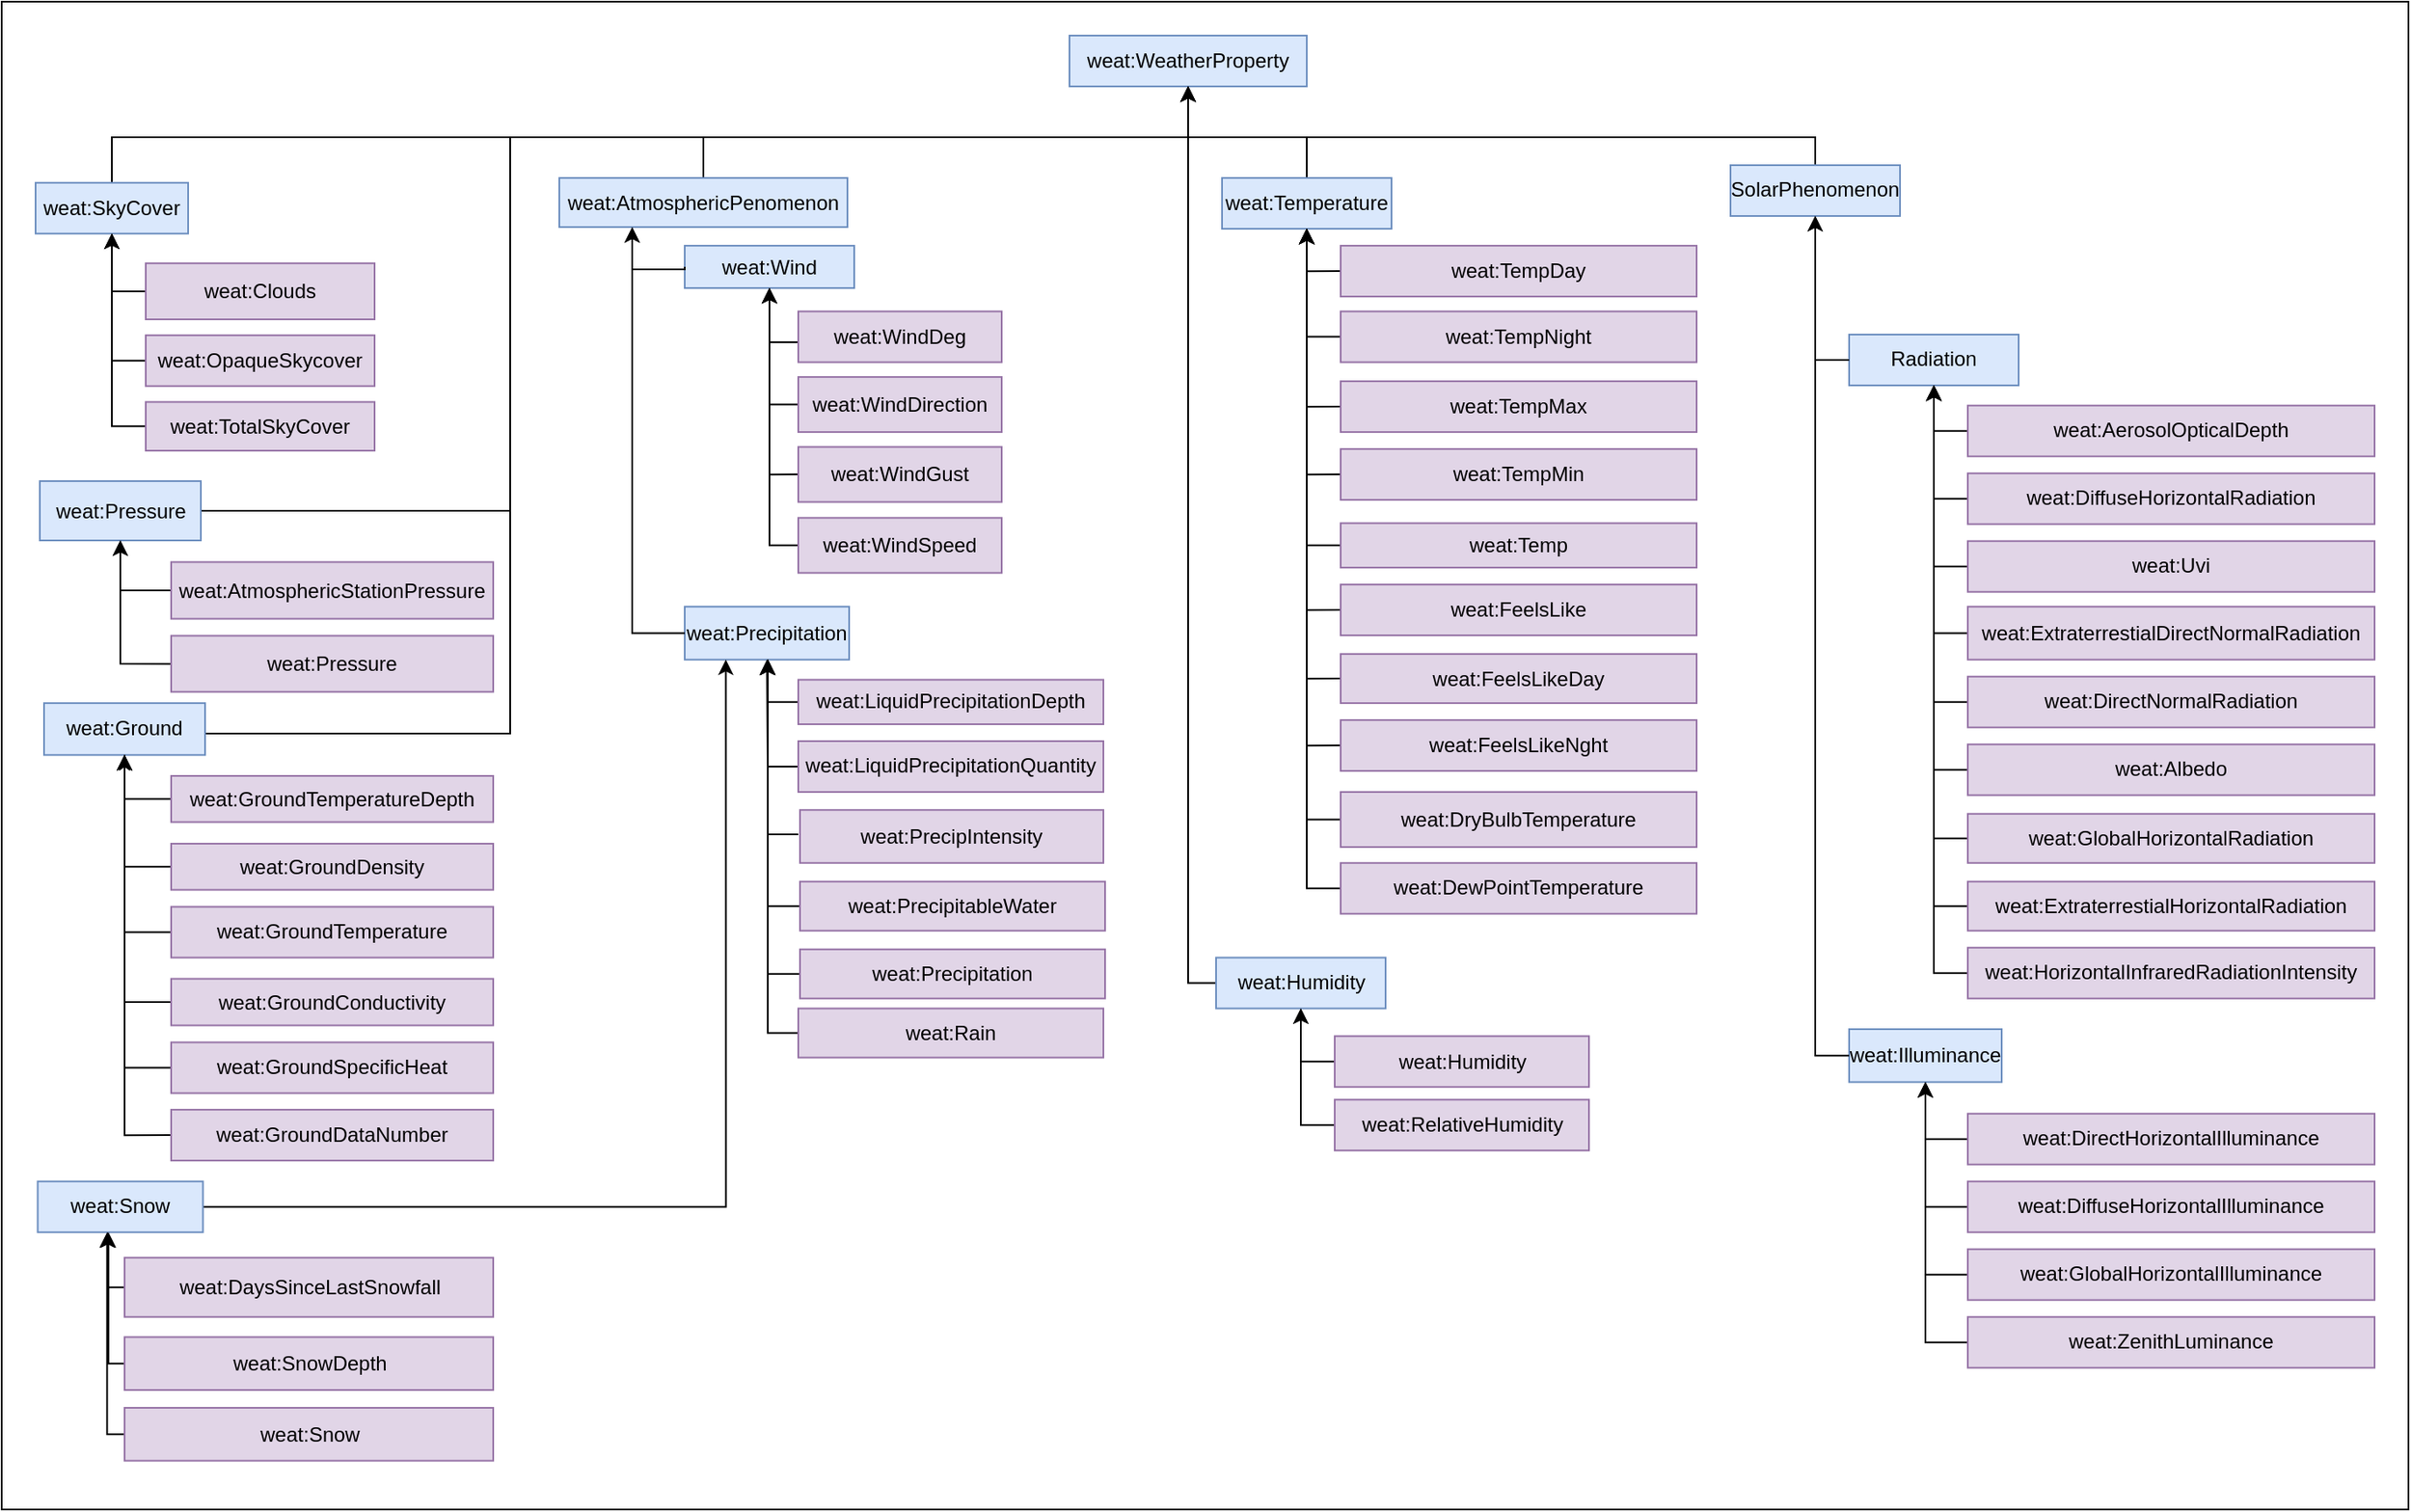 <mxfile version="14.4.4" type="google"><diagram id="iumK6sg6E9EfH_HKlLp2" name="Page-1"><mxGraphModel dx="3784" dy="2584" grid="1" gridSize="10" guides="1" tooltips="1" connect="1" arrows="1" fold="1" page="1" pageScale="1" pageWidth="827" pageHeight="1169" math="0" shadow="0"><root><mxCell id="0"/><mxCell id="1" parent="0"/><mxCell id="VmcAuCve3prw-68WZ_N8-1" value="" style="group" vertex="1" connectable="0" parent="1"><mxGeometry x="120" y="80" width="1420" height="890" as="geometry"/></mxCell><mxCell id="VmcAuCve3prw-68WZ_N8-2" value="" style="rounded=0;whiteSpace=wrap;html=1;" vertex="1" parent="VmcAuCve3prw-68WZ_N8-1"><mxGeometry width="1420" height="890" as="geometry"/></mxCell><mxCell id="VmcAuCve3prw-68WZ_N8-3" value="weat:WeatherProperty" style="rounded=0;whiteSpace=wrap;html=1;fillColor=#dae8fc;strokeColor=#6c8ebf;" vertex="1" parent="VmcAuCve3prw-68WZ_N8-1"><mxGeometry x="630" y="20" width="140" height="30" as="geometry"/></mxCell><mxCell id="VmcAuCve3prw-68WZ_N8-4" style="edgeStyle=orthogonalEdgeStyle;rounded=0;orthogonalLoop=1;jettySize=auto;html=1;exitX=0.5;exitY=0;exitDx=0;exitDy=0;" edge="1" parent="VmcAuCve3prw-68WZ_N8-1" source="VmcAuCve3prw-68WZ_N8-5" target="VmcAuCve3prw-68WZ_N8-3"><mxGeometry relative="1" as="geometry"><Array as="points"><mxPoint x="65" y="80"/><mxPoint x="700" y="80"/></Array></mxGeometry></mxCell><mxCell id="VmcAuCve3prw-68WZ_N8-5" value="weat:SkyCover" style="rounded=0;whiteSpace=wrap;html=1;fillColor=#dae8fc;strokeColor=#6c8ebf;" vertex="1" parent="VmcAuCve3prw-68WZ_N8-1"><mxGeometry x="20" y="106.88" width="90" height="30" as="geometry"/></mxCell><mxCell id="VmcAuCve3prw-68WZ_N8-6" style="edgeStyle=orthogonalEdgeStyle;rounded=0;orthogonalLoop=1;jettySize=auto;html=1;exitX=0;exitY=0.5;exitDx=0;exitDy=0;entryX=0.5;entryY=1;entryDx=0;entryDy=0;" edge="1" parent="VmcAuCve3prw-68WZ_N8-1" source="VmcAuCve3prw-68WZ_N8-7" target="VmcAuCve3prw-68WZ_N8-5"><mxGeometry relative="1" as="geometry"/></mxCell><mxCell id="VmcAuCve3prw-68WZ_N8-7" value="weat:Clouds" style="rounded=0;whiteSpace=wrap;html=1;fillColor=#e1d5e7;strokeColor=#9673a6;" vertex="1" parent="VmcAuCve3prw-68WZ_N8-1"><mxGeometry x="85" y="154.39" width="135" height="33.12" as="geometry"/></mxCell><mxCell id="VmcAuCve3prw-68WZ_N8-8" style="edgeStyle=orthogonalEdgeStyle;rounded=0;orthogonalLoop=1;jettySize=auto;html=1;exitX=0;exitY=0.5;exitDx=0;exitDy=0;" edge="1" parent="VmcAuCve3prw-68WZ_N8-1" source="VmcAuCve3prw-68WZ_N8-9" target="VmcAuCve3prw-68WZ_N8-5"><mxGeometry relative="1" as="geometry"><mxPoint x="65" y="216.88" as="targetPoint"/></mxGeometry></mxCell><mxCell id="VmcAuCve3prw-68WZ_N8-9" value="weat:OpaqueSkycover" style="rounded=0;whiteSpace=wrap;html=1;fillColor=#e1d5e7;strokeColor=#9673a6;" vertex="1" parent="VmcAuCve3prw-68WZ_N8-1"><mxGeometry x="85" y="196.89" width="135" height="30" as="geometry"/></mxCell><mxCell id="VmcAuCve3prw-68WZ_N8-10" style="edgeStyle=orthogonalEdgeStyle;rounded=0;orthogonalLoop=1;jettySize=auto;html=1;exitX=0;exitY=0.5;exitDx=0;exitDy=0;" edge="1" parent="VmcAuCve3prw-68WZ_N8-1" source="VmcAuCve3prw-68WZ_N8-11" target="VmcAuCve3prw-68WZ_N8-5"><mxGeometry relative="1" as="geometry"><mxPoint x="65" y="216.88" as="targetPoint"/></mxGeometry></mxCell><mxCell id="VmcAuCve3prw-68WZ_N8-11" value="weat:TotalSkyCover" style="rounded=0;whiteSpace=wrap;html=1;fillColor=#e1d5e7;strokeColor=#9673a6;" vertex="1" parent="VmcAuCve3prw-68WZ_N8-1"><mxGeometry x="85" y="236.26" width="135" height="28.75" as="geometry"/></mxCell><mxCell id="VmcAuCve3prw-68WZ_N8-12" value="weat:Precipitation" style="rounded=0;whiteSpace=wrap;html=1;fillColor=#dae8fc;strokeColor=#6c8ebf;" vertex="1" parent="VmcAuCve3prw-68WZ_N8-1"><mxGeometry x="403" y="357.12" width="97" height="31.25" as="geometry"/></mxCell><mxCell id="VmcAuCve3prw-68WZ_N8-13" style="edgeStyle=orthogonalEdgeStyle;rounded=0;orthogonalLoop=1;jettySize=auto;html=1;exitX=0;exitY=0.5;exitDx=0;exitDy=0;startArrow=none;startFill=0;endArrow=classic;endFill=1;" edge="1" parent="VmcAuCve3prw-68WZ_N8-1" source="VmcAuCve3prw-68WZ_N8-14"><mxGeometry relative="1" as="geometry"><mxPoint x="452" y="388" as="targetPoint"/></mxGeometry></mxCell><mxCell id="VmcAuCve3prw-68WZ_N8-14" value="weat:LiquidPrecipitationDepth" style="rounded=0;whiteSpace=wrap;html=1;fillColor=#e1d5e7;strokeColor=#9673a6;" vertex="1" parent="VmcAuCve3prw-68WZ_N8-1"><mxGeometry x="470" y="400.24" width="180" height="26.25" as="geometry"/></mxCell><mxCell id="VmcAuCve3prw-68WZ_N8-15" style="edgeStyle=orthogonalEdgeStyle;rounded=0;orthogonalLoop=1;jettySize=auto;html=1;exitX=0;exitY=0.5;exitDx=0;exitDy=0;" edge="1" parent="VmcAuCve3prw-68WZ_N8-1" source="VmcAuCve3prw-68WZ_N8-16" target="VmcAuCve3prw-68WZ_N8-12"><mxGeometry relative="1" as="geometry"><Array as="points"><mxPoint x="452" y="452"/></Array></mxGeometry></mxCell><mxCell id="VmcAuCve3prw-68WZ_N8-16" value="weat:LiquidPrecipitationQuantity" style="rounded=0;whiteSpace=wrap;html=1;fillColor=#e1d5e7;strokeColor=#9673a6;" vertex="1" parent="VmcAuCve3prw-68WZ_N8-1"><mxGeometry x="470" y="436.49" width="180" height="30" as="geometry"/></mxCell><mxCell id="VmcAuCve3prw-68WZ_N8-17" style="edgeStyle=orthogonalEdgeStyle;rounded=0;orthogonalLoop=1;jettySize=auto;html=1;exitX=0;exitY=0.5;exitDx=0;exitDy=0;" edge="1" parent="VmcAuCve3prw-68WZ_N8-1" target="VmcAuCve3prw-68WZ_N8-12"><mxGeometry relative="1" as="geometry"><Array as="points"><mxPoint x="452" y="492"/></Array><mxPoint x="470" y="491.49" as="sourcePoint"/></mxGeometry></mxCell><mxCell id="VmcAuCve3prw-68WZ_N8-18" value="weat:PrecipIntensity" style="rounded=0;whiteSpace=wrap;html=1;fillColor=#e1d5e7;strokeColor=#9673a6;" vertex="1" parent="VmcAuCve3prw-68WZ_N8-1"><mxGeometry x="471" y="477.12" width="179" height="31.25" as="geometry"/></mxCell><mxCell id="VmcAuCve3prw-68WZ_N8-19" style="edgeStyle=orthogonalEdgeStyle;rounded=0;orthogonalLoop=1;jettySize=auto;html=1;exitX=0;exitY=0.5;exitDx=0;exitDy=0;entryX=0.5;entryY=1;entryDx=0;entryDy=0;" edge="1" parent="VmcAuCve3prw-68WZ_N8-1" source="VmcAuCve3prw-68WZ_N8-20" target="VmcAuCve3prw-68WZ_N8-12"><mxGeometry relative="1" as="geometry"><Array as="points"><mxPoint x="452" y="534"/><mxPoint x="452" y="454"/></Array></mxGeometry></mxCell><mxCell id="VmcAuCve3prw-68WZ_N8-20" value="weat:PrecipitableWater" style="rounded=0;whiteSpace=wrap;html=1;fillColor=#e1d5e7;strokeColor=#9673a6;" vertex="1" parent="VmcAuCve3prw-68WZ_N8-1"><mxGeometry x="471" y="519.37" width="180" height="29" as="geometry"/></mxCell><mxCell id="VmcAuCve3prw-68WZ_N8-21" style="edgeStyle=orthogonalEdgeStyle;rounded=0;orthogonalLoop=1;jettySize=auto;html=1;exitX=1;exitY=0.5;exitDx=0;exitDy=0;entryX=0.25;entryY=1;entryDx=0;entryDy=0;startArrow=none;startFill=0;endArrow=classic;endFill=1;" edge="1" parent="VmcAuCve3prw-68WZ_N8-1" source="VmcAuCve3prw-68WZ_N8-22" target="VmcAuCve3prw-68WZ_N8-12"><mxGeometry relative="1" as="geometry"/></mxCell><mxCell id="VmcAuCve3prw-68WZ_N8-22" value="weat:Snow" style="rounded=0;whiteSpace=wrap;html=1;fillColor=#dae8fc;strokeColor=#6c8ebf;" vertex="1" parent="VmcAuCve3prw-68WZ_N8-1"><mxGeometry x="21.25" y="696.36" width="97.5" height="30" as="geometry"/></mxCell><mxCell id="VmcAuCve3prw-68WZ_N8-23" style="edgeStyle=orthogonalEdgeStyle;rounded=0;orthogonalLoop=1;jettySize=auto;html=1;exitX=0;exitY=0.5;exitDx=0;exitDy=0;" edge="1" parent="VmcAuCve3prw-68WZ_N8-1" source="VmcAuCve3prw-68WZ_N8-24" target="VmcAuCve3prw-68WZ_N8-22"><mxGeometry relative="1" as="geometry"><Array as="points"><mxPoint x="62.5" y="759.36"/></Array></mxGeometry></mxCell><mxCell id="VmcAuCve3prw-68WZ_N8-24" value="weat:DaysSinceLastSnowfall" style="rounded=0;whiteSpace=wrap;html=1;fillColor=#e1d5e7;strokeColor=#9673a6;" vertex="1" parent="VmcAuCve3prw-68WZ_N8-1"><mxGeometry x="72.5" y="741.36" width="217.5" height="35" as="geometry"/></mxCell><mxCell id="VmcAuCve3prw-68WZ_N8-25" style="edgeStyle=orthogonalEdgeStyle;rounded=0;orthogonalLoop=1;jettySize=auto;html=1;exitX=0;exitY=0.5;exitDx=0;exitDy=0;" edge="1" parent="VmcAuCve3prw-68WZ_N8-1" source="VmcAuCve3prw-68WZ_N8-26" target="VmcAuCve3prw-68WZ_N8-22"><mxGeometry relative="1" as="geometry"><Array as="points"><mxPoint x="63" y="804"/></Array></mxGeometry></mxCell><mxCell id="VmcAuCve3prw-68WZ_N8-26" value="weat:SnowDepth" style="rounded=0;whiteSpace=wrap;html=1;fillColor=#e1d5e7;strokeColor=#9673a6;" vertex="1" parent="VmcAuCve3prw-68WZ_N8-1"><mxGeometry x="72.5" y="788.24" width="217.5" height="31.25" as="geometry"/></mxCell><mxCell id="VmcAuCve3prw-68WZ_N8-27" style="edgeStyle=orthogonalEdgeStyle;rounded=0;orthogonalLoop=1;jettySize=auto;html=1;exitX=0.5;exitY=0;exitDx=0;exitDy=0;" edge="1" parent="VmcAuCve3prw-68WZ_N8-1" source="VmcAuCve3prw-68WZ_N8-28" target="VmcAuCve3prw-68WZ_N8-3"><mxGeometry relative="1" as="geometry"><Array as="points"><mxPoint x="788" y="80"/><mxPoint x="590" y="80"/></Array></mxGeometry></mxCell><mxCell id="VmcAuCve3prw-68WZ_N8-28" value="weat:Temperature" style="rounded=0;whiteSpace=wrap;html=1;fillColor=#dae8fc;strokeColor=#6c8ebf;" vertex="1" parent="VmcAuCve3prw-68WZ_N8-1"><mxGeometry x="720" y="104.05" width="100" height="30" as="geometry"/></mxCell><mxCell id="VmcAuCve3prw-68WZ_N8-29" style="edgeStyle=orthogonalEdgeStyle;rounded=0;orthogonalLoop=1;jettySize=auto;html=1;exitX=0;exitY=0.5;exitDx=0;exitDy=0;" edge="1" parent="VmcAuCve3prw-68WZ_N8-1" source="VmcAuCve3prw-68WZ_N8-30" target="VmcAuCve3prw-68WZ_N8-28"><mxGeometry relative="1" as="geometry"/></mxCell><mxCell id="VmcAuCve3prw-68WZ_N8-30" value="weat:FeelsLikeDay" style="rounded=0;whiteSpace=wrap;html=1;fillColor=#e1d5e7;strokeColor=#9673a6;" vertex="1" parent="VmcAuCve3prw-68WZ_N8-1"><mxGeometry x="790" y="385.05" width="210" height="29" as="geometry"/></mxCell><mxCell id="VmcAuCve3prw-68WZ_N8-31" style="edgeStyle=orthogonalEdgeStyle;rounded=0;orthogonalLoop=1;jettySize=auto;html=1;exitX=0;exitY=0.5;exitDx=0;exitDy=0;" edge="1" parent="VmcAuCve3prw-68WZ_N8-1" source="VmcAuCve3prw-68WZ_N8-32" target="VmcAuCve3prw-68WZ_N8-28"><mxGeometry relative="1" as="geometry"/></mxCell><mxCell id="VmcAuCve3prw-68WZ_N8-32" value="weat:FeelsLikeNght" style="rounded=0;whiteSpace=wrap;html=1;fillColor=#e1d5e7;strokeColor=#9673a6;" vertex="1" parent="VmcAuCve3prw-68WZ_N8-1"><mxGeometry x="790" y="424.05" width="210" height="30" as="geometry"/></mxCell><mxCell id="VmcAuCve3prw-68WZ_N8-33" style="edgeStyle=orthogonalEdgeStyle;rounded=0;orthogonalLoop=1;jettySize=auto;html=1;exitX=0;exitY=0.5;exitDx=0;exitDy=0;" edge="1" parent="VmcAuCve3prw-68WZ_N8-1" source="VmcAuCve3prw-68WZ_N8-34" target="VmcAuCve3prw-68WZ_N8-28"><mxGeometry relative="1" as="geometry"/></mxCell><mxCell id="VmcAuCve3prw-68WZ_N8-34" value="weat:DewPointTemperature" style="rounded=0;whiteSpace=wrap;html=1;fillColor=#e1d5e7;strokeColor=#9673a6;" vertex="1" parent="VmcAuCve3prw-68WZ_N8-1"><mxGeometry x="790" y="508.37" width="210" height="30" as="geometry"/></mxCell><mxCell id="VmcAuCve3prw-68WZ_N8-35" style="edgeStyle=orthogonalEdgeStyle;rounded=0;orthogonalLoop=1;jettySize=auto;html=1;exitX=0;exitY=0.5;exitDx=0;exitDy=0;" edge="1" parent="VmcAuCve3prw-68WZ_N8-1" source="VmcAuCve3prw-68WZ_N8-36" target="VmcAuCve3prw-68WZ_N8-28"><mxGeometry relative="1" as="geometry"/></mxCell><mxCell id="VmcAuCve3prw-68WZ_N8-36" value="weat:FeelsLike" style="rounded=0;whiteSpace=wrap;html=1;fillColor=#e1d5e7;strokeColor=#9673a6;" vertex="1" parent="VmcAuCve3prw-68WZ_N8-1"><mxGeometry x="790" y="344.05" width="210" height="30" as="geometry"/></mxCell><mxCell id="VmcAuCve3prw-68WZ_N8-37" style="edgeStyle=orthogonalEdgeStyle;rounded=0;orthogonalLoop=1;jettySize=auto;html=1;exitX=0;exitY=0.5;exitDx=0;exitDy=0;" edge="1" parent="VmcAuCve3prw-68WZ_N8-1" source="VmcAuCve3prw-68WZ_N8-38" target="VmcAuCve3prw-68WZ_N8-28"><mxGeometry relative="1" as="geometry"/></mxCell><mxCell id="VmcAuCve3prw-68WZ_N8-38" value="weat:DryBulbTemperature" style="rounded=0;whiteSpace=wrap;html=1;fillColor=#e1d5e7;strokeColor=#9673a6;" vertex="1" parent="VmcAuCve3prw-68WZ_N8-1"><mxGeometry x="790" y="466.49" width="210" height="32.5" as="geometry"/></mxCell><mxCell id="VmcAuCve3prw-68WZ_N8-39" style="edgeStyle=orthogonalEdgeStyle;rounded=0;orthogonalLoop=1;jettySize=auto;html=1;exitX=0;exitY=0.5;exitDx=0;exitDy=0;" edge="1" parent="VmcAuCve3prw-68WZ_N8-1" source="VmcAuCve3prw-68WZ_N8-40" target="VmcAuCve3prw-68WZ_N8-28"><mxGeometry relative="1" as="geometry"/></mxCell><mxCell id="VmcAuCve3prw-68WZ_N8-40" value="weat:Temp" style="rounded=0;whiteSpace=wrap;html=1;fillColor=#e1d5e7;strokeColor=#9673a6;" vertex="1" parent="VmcAuCve3prw-68WZ_N8-1"><mxGeometry x="790" y="307.8" width="210" height="26.25" as="geometry"/></mxCell><mxCell id="VmcAuCve3prw-68WZ_N8-41" style="edgeStyle=orthogonalEdgeStyle;rounded=0;orthogonalLoop=1;jettySize=auto;html=1;exitX=0;exitY=0.5;exitDx=0;exitDy=0;entryX=0.5;entryY=1;entryDx=0;entryDy=0;" edge="1" parent="VmcAuCve3prw-68WZ_N8-1" source="VmcAuCve3prw-68WZ_N8-42" target="VmcAuCve3prw-68WZ_N8-28"><mxGeometry relative="1" as="geometry"/></mxCell><mxCell id="VmcAuCve3prw-68WZ_N8-42" value="weat:TempDay" style="rounded=0;whiteSpace=wrap;html=1;fillColor=#e1d5e7;strokeColor=#9673a6;" vertex="1" parent="VmcAuCve3prw-68WZ_N8-1"><mxGeometry x="790" y="144.05" width="210" height="30" as="geometry"/></mxCell><mxCell id="VmcAuCve3prw-68WZ_N8-43" style="edgeStyle=orthogonalEdgeStyle;rounded=0;orthogonalLoop=1;jettySize=auto;html=1;exitX=0;exitY=0.5;exitDx=0;exitDy=0;" edge="1" parent="VmcAuCve3prw-68WZ_N8-1" source="VmcAuCve3prw-68WZ_N8-44" target="VmcAuCve3prw-68WZ_N8-28"><mxGeometry relative="1" as="geometry"/></mxCell><mxCell id="VmcAuCve3prw-68WZ_N8-44" value="weat:TempNight" style="rounded=0;whiteSpace=wrap;html=1;fillColor=#e1d5e7;strokeColor=#9673a6;" vertex="1" parent="VmcAuCve3prw-68WZ_N8-1"><mxGeometry x="790" y="182.8" width="210" height="30" as="geometry"/></mxCell><mxCell id="VmcAuCve3prw-68WZ_N8-45" style="edgeStyle=orthogonalEdgeStyle;rounded=0;orthogonalLoop=1;jettySize=auto;html=1;exitX=0;exitY=0.5;exitDx=0;exitDy=0;" edge="1" parent="VmcAuCve3prw-68WZ_N8-1" source="VmcAuCve3prw-68WZ_N8-46" target="VmcAuCve3prw-68WZ_N8-28"><mxGeometry relative="1" as="geometry"/></mxCell><mxCell id="VmcAuCve3prw-68WZ_N8-46" value="weat:TempMax" style="rounded=0;whiteSpace=wrap;html=1;fillColor=#e1d5e7;strokeColor=#9673a6;" vertex="1" parent="VmcAuCve3prw-68WZ_N8-1"><mxGeometry x="790" y="224.05" width="210" height="30" as="geometry"/></mxCell><mxCell id="VmcAuCve3prw-68WZ_N8-47" style="edgeStyle=orthogonalEdgeStyle;rounded=0;orthogonalLoop=1;jettySize=auto;html=1;exitX=0;exitY=0.5;exitDx=0;exitDy=0;" edge="1" parent="VmcAuCve3prw-68WZ_N8-1" source="VmcAuCve3prw-68WZ_N8-48" target="VmcAuCve3prw-68WZ_N8-28"><mxGeometry relative="1" as="geometry"/></mxCell><mxCell id="VmcAuCve3prw-68WZ_N8-48" value="weat:TempMin" style="rounded=0;whiteSpace=wrap;html=1;fillColor=#e1d5e7;strokeColor=#9673a6;" vertex="1" parent="VmcAuCve3prw-68WZ_N8-1"><mxGeometry x="790" y="264.05" width="210" height="30" as="geometry"/></mxCell><mxCell id="VmcAuCve3prw-68WZ_N8-49" value="Radiation" style="rounded=0;whiteSpace=wrap;html=1;fillColor=#dae8fc;strokeColor=#6c8ebf;" vertex="1" parent="VmcAuCve3prw-68WZ_N8-1"><mxGeometry x="1090" y="196.49" width="100" height="30" as="geometry"/></mxCell><mxCell id="VmcAuCve3prw-68WZ_N8-50" style="edgeStyle=orthogonalEdgeStyle;rounded=0;orthogonalLoop=1;jettySize=auto;html=1;exitX=0;exitY=0.5;exitDx=0;exitDy=0;entryX=0.5;entryY=1;entryDx=0;entryDy=0;" edge="1" parent="VmcAuCve3prw-68WZ_N8-1" source="VmcAuCve3prw-68WZ_N8-51" target="VmcAuCve3prw-68WZ_N8-49"><mxGeometry relative="1" as="geometry"/></mxCell><mxCell id="VmcAuCve3prw-68WZ_N8-51" value="weat:AerosolOpticalDepth" style="rounded=0;whiteSpace=wrap;html=1;fillColor=#e1d5e7;strokeColor=#9673a6;" vertex="1" parent="VmcAuCve3prw-68WZ_N8-1"><mxGeometry x="1160" y="238.37" width="240" height="30" as="geometry"/></mxCell><mxCell id="VmcAuCve3prw-68WZ_N8-52" style="edgeStyle=orthogonalEdgeStyle;rounded=0;orthogonalLoop=1;jettySize=auto;html=1;exitX=0;exitY=0.5;exitDx=0;exitDy=0;" edge="1" parent="VmcAuCve3prw-68WZ_N8-1" source="VmcAuCve3prw-68WZ_N8-53" target="VmcAuCve3prw-68WZ_N8-49"><mxGeometry relative="1" as="geometry"/></mxCell><mxCell id="VmcAuCve3prw-68WZ_N8-53" value="weat:Albedo" style="rounded=0;whiteSpace=wrap;html=1;fillColor=#e1d5e7;strokeColor=#9673a6;" vertex="1" parent="VmcAuCve3prw-68WZ_N8-1"><mxGeometry x="1160" y="438.37" width="240" height="30" as="geometry"/></mxCell><mxCell id="VmcAuCve3prw-68WZ_N8-54" style="edgeStyle=orthogonalEdgeStyle;rounded=0;orthogonalLoop=1;jettySize=auto;html=1;exitX=0;exitY=0.5;exitDx=0;exitDy=0;" edge="1" parent="VmcAuCve3prw-68WZ_N8-1" source="VmcAuCve3prw-68WZ_N8-55" target="VmcAuCve3prw-68WZ_N8-49"><mxGeometry relative="1" as="geometry"/></mxCell><mxCell id="VmcAuCve3prw-68WZ_N8-55" value="weat:DiffuseHorizontalRadiation" style="rounded=0;whiteSpace=wrap;html=1;fillColor=#e1d5e7;strokeColor=#9673a6;" vertex="1" parent="VmcAuCve3prw-68WZ_N8-1"><mxGeometry x="1160" y="278.37" width="240" height="30" as="geometry"/></mxCell><mxCell id="VmcAuCve3prw-68WZ_N8-56" style="edgeStyle=orthogonalEdgeStyle;rounded=0;orthogonalLoop=1;jettySize=auto;html=1;exitX=0;exitY=0.5;exitDx=0;exitDy=0;" edge="1" parent="VmcAuCve3prw-68WZ_N8-1" source="VmcAuCve3prw-68WZ_N8-57" target="VmcAuCve3prw-68WZ_N8-49"><mxGeometry relative="1" as="geometry"/></mxCell><mxCell id="VmcAuCve3prw-68WZ_N8-57" value="weat:DirectNormalRadiation" style="rounded=0;whiteSpace=wrap;html=1;fillColor=#e1d5e7;strokeColor=#9673a6;" vertex="1" parent="VmcAuCve3prw-68WZ_N8-1"><mxGeometry x="1160" y="398.37" width="240" height="30" as="geometry"/></mxCell><mxCell id="VmcAuCve3prw-68WZ_N8-58" style="edgeStyle=orthogonalEdgeStyle;rounded=0;orthogonalLoop=1;jettySize=auto;html=1;exitX=0;exitY=0.5;exitDx=0;exitDy=0;" edge="1" parent="VmcAuCve3prw-68WZ_N8-1" source="VmcAuCve3prw-68WZ_N8-59" target="VmcAuCve3prw-68WZ_N8-49"><mxGeometry relative="1" as="geometry"/></mxCell><mxCell id="VmcAuCve3prw-68WZ_N8-59" value="weat:ExtraterrestialDirectNormalRadiation" style="rounded=0;whiteSpace=wrap;html=1;fillColor=#e1d5e7;strokeColor=#9673a6;" vertex="1" parent="VmcAuCve3prw-68WZ_N8-1"><mxGeometry x="1160" y="357.12" width="240" height="31.25" as="geometry"/></mxCell><mxCell id="VmcAuCve3prw-68WZ_N8-60" style="edgeStyle=orthogonalEdgeStyle;rounded=0;orthogonalLoop=1;jettySize=auto;html=1;exitX=0;exitY=0.5;exitDx=0;exitDy=0;" edge="1" parent="VmcAuCve3prw-68WZ_N8-1" source="VmcAuCve3prw-68WZ_N8-61" target="VmcAuCve3prw-68WZ_N8-49"><mxGeometry relative="1" as="geometry"/></mxCell><mxCell id="VmcAuCve3prw-68WZ_N8-61" value="weat:ExtraterrestialHorizontalRadiation" style="rounded=0;whiteSpace=wrap;html=1;fillColor=#e1d5e7;strokeColor=#9673a6;" vertex="1" parent="VmcAuCve3prw-68WZ_N8-1"><mxGeometry x="1160" y="519.37" width="240" height="29" as="geometry"/></mxCell><mxCell id="VmcAuCve3prw-68WZ_N8-62" style="edgeStyle=orthogonalEdgeStyle;rounded=0;orthogonalLoop=1;jettySize=auto;html=1;exitX=0;exitY=0.5;exitDx=0;exitDy=0;" edge="1" parent="VmcAuCve3prw-68WZ_N8-1" source="VmcAuCve3prw-68WZ_N8-63" target="VmcAuCve3prw-68WZ_N8-49"><mxGeometry relative="1" as="geometry"/></mxCell><mxCell id="VmcAuCve3prw-68WZ_N8-63" value="weat:GlobalHorizontalRadiation" style="rounded=0;whiteSpace=wrap;html=1;fillColor=#e1d5e7;strokeColor=#9673a6;" vertex="1" parent="VmcAuCve3prw-68WZ_N8-1"><mxGeometry x="1160" y="479.37" width="240" height="29" as="geometry"/></mxCell><mxCell id="VmcAuCve3prw-68WZ_N8-64" style="edgeStyle=orthogonalEdgeStyle;rounded=0;orthogonalLoop=1;jettySize=auto;html=1;exitX=0;exitY=0.5;exitDx=0;exitDy=0;" edge="1" parent="VmcAuCve3prw-68WZ_N8-1" source="VmcAuCve3prw-68WZ_N8-65" target="VmcAuCve3prw-68WZ_N8-49"><mxGeometry relative="1" as="geometry"/></mxCell><mxCell id="VmcAuCve3prw-68WZ_N8-65" value="weat:HorizontalInfraredRadiationIntensity" style="rounded=0;whiteSpace=wrap;html=1;fillColor=#e1d5e7;strokeColor=#9673a6;" vertex="1" parent="VmcAuCve3prw-68WZ_N8-1"><mxGeometry x="1160" y="558.37" width="240" height="30" as="geometry"/></mxCell><mxCell id="VmcAuCve3prw-68WZ_N8-66" style="edgeStyle=orthogonalEdgeStyle;rounded=0;orthogonalLoop=1;jettySize=auto;html=1;exitX=0;exitY=0.5;exitDx=0;exitDy=0;" edge="1" parent="VmcAuCve3prw-68WZ_N8-1" source="VmcAuCve3prw-68WZ_N8-67" target="VmcAuCve3prw-68WZ_N8-49"><mxGeometry relative="1" as="geometry"/></mxCell><mxCell id="VmcAuCve3prw-68WZ_N8-67" value="weat:Uvi" style="rounded=0;whiteSpace=wrap;html=1;fillColor=#e1d5e7;strokeColor=#9673a6;" vertex="1" parent="VmcAuCve3prw-68WZ_N8-1"><mxGeometry x="1160" y="318.37" width="240" height="30" as="geometry"/></mxCell><mxCell id="VmcAuCve3prw-68WZ_N8-68" value="weat:Illuminance" style="rounded=0;whiteSpace=wrap;html=1;fillColor=#dae8fc;strokeColor=#6c8ebf;" vertex="1" parent="VmcAuCve3prw-68WZ_N8-1"><mxGeometry x="1090" y="606.49" width="90" height="31.25" as="geometry"/></mxCell><mxCell id="VmcAuCve3prw-68WZ_N8-69" style="edgeStyle=orthogonalEdgeStyle;rounded=0;orthogonalLoop=1;jettySize=auto;html=1;exitX=0;exitY=0.5;exitDx=0;exitDy=0;" edge="1" parent="VmcAuCve3prw-68WZ_N8-1" source="VmcAuCve3prw-68WZ_N8-70" target="VmcAuCve3prw-68WZ_N8-68"><mxGeometry relative="1" as="geometry"/></mxCell><mxCell id="VmcAuCve3prw-68WZ_N8-70" value="weat:DirectHorizontalIlluminance" style="rounded=0;whiteSpace=wrap;html=1;fillColor=#e1d5e7;strokeColor=#9673a6;" vertex="1" parent="VmcAuCve3prw-68WZ_N8-1"><mxGeometry x="1160" y="656.36" width="240" height="30" as="geometry"/></mxCell><mxCell id="VmcAuCve3prw-68WZ_N8-71" style="edgeStyle=orthogonalEdgeStyle;rounded=0;orthogonalLoop=1;jettySize=auto;html=1;exitX=0;exitY=0.5;exitDx=0;exitDy=0;" edge="1" parent="VmcAuCve3prw-68WZ_N8-1" source="VmcAuCve3prw-68WZ_N8-72" target="VmcAuCve3prw-68WZ_N8-68"><mxGeometry relative="1" as="geometry"/></mxCell><mxCell id="VmcAuCve3prw-68WZ_N8-72" value="weat:GlobalHorizontalIlluminance" style="rounded=0;whiteSpace=wrap;html=1;fillColor=#e1d5e7;strokeColor=#9673a6;" vertex="1" parent="VmcAuCve3prw-68WZ_N8-1"><mxGeometry x="1160" y="736.36" width="240" height="30" as="geometry"/></mxCell><mxCell id="VmcAuCve3prw-68WZ_N8-73" style="edgeStyle=orthogonalEdgeStyle;rounded=0;orthogonalLoop=1;jettySize=auto;html=1;exitX=0;exitY=0.5;exitDx=0;exitDy=0;" edge="1" parent="VmcAuCve3prw-68WZ_N8-1" source="VmcAuCve3prw-68WZ_N8-74" target="VmcAuCve3prw-68WZ_N8-68"><mxGeometry relative="1" as="geometry"/></mxCell><mxCell id="VmcAuCve3prw-68WZ_N8-74" value="weat:ZenithLuminance" style="rounded=0;whiteSpace=wrap;html=1;fillColor=#e1d5e7;strokeColor=#9673a6;" vertex="1" parent="VmcAuCve3prw-68WZ_N8-1"><mxGeometry x="1160" y="776.36" width="240" height="30" as="geometry"/></mxCell><mxCell id="VmcAuCve3prw-68WZ_N8-75" style="edgeStyle=orthogonalEdgeStyle;rounded=0;orthogonalLoop=1;jettySize=auto;html=1;exitX=0;exitY=0.5;exitDx=0;exitDy=0;" edge="1" parent="VmcAuCve3prw-68WZ_N8-1" source="VmcAuCve3prw-68WZ_N8-76" target="VmcAuCve3prw-68WZ_N8-68"><mxGeometry relative="1" as="geometry"/></mxCell><mxCell id="VmcAuCve3prw-68WZ_N8-76" value="weat:DiffuseHorizontalIlluminance" style="rounded=0;whiteSpace=wrap;html=1;fillColor=#e1d5e7;strokeColor=#9673a6;" vertex="1" parent="VmcAuCve3prw-68WZ_N8-1"><mxGeometry x="1160" y="696.36" width="240" height="30" as="geometry"/></mxCell><mxCell id="VmcAuCve3prw-68WZ_N8-77" style="edgeStyle=orthogonalEdgeStyle;rounded=0;orthogonalLoop=1;jettySize=auto;html=1;exitX=1;exitY=0.5;exitDx=0;exitDy=0;" edge="1" parent="VmcAuCve3prw-68WZ_N8-1" source="VmcAuCve3prw-68WZ_N8-78" target="VmcAuCve3prw-68WZ_N8-3"><mxGeometry relative="1" as="geometry"><Array as="points"><mxPoint x="300" y="300"/><mxPoint x="300" y="80"/><mxPoint x="700" y="80"/></Array></mxGeometry></mxCell><mxCell id="VmcAuCve3prw-68WZ_N8-78" value="weat:Pressure" style="rounded=0;whiteSpace=wrap;html=1;fillColor=#dae8fc;strokeColor=#6c8ebf;" vertex="1" parent="VmcAuCve3prw-68WZ_N8-1"><mxGeometry x="22.5" y="283.01" width="95" height="35" as="geometry"/></mxCell><mxCell id="VmcAuCve3prw-68WZ_N8-79" style="edgeStyle=orthogonalEdgeStyle;rounded=0;orthogonalLoop=1;jettySize=auto;html=1;exitX=0;exitY=0.5;exitDx=0;exitDy=0;" edge="1" parent="VmcAuCve3prw-68WZ_N8-1" source="VmcAuCve3prw-68WZ_N8-80" target="VmcAuCve3prw-68WZ_N8-78"><mxGeometry relative="1" as="geometry"/></mxCell><mxCell id="VmcAuCve3prw-68WZ_N8-80" value="weat:AtmosphericStationPressure" style="rounded=0;whiteSpace=wrap;html=1;fillColor=#e1d5e7;strokeColor=#9673a6;" vertex="1" parent="VmcAuCve3prw-68WZ_N8-1"><mxGeometry x="100" y="330.76" width="190" height="33.5" as="geometry"/></mxCell><mxCell id="VmcAuCve3prw-68WZ_N8-81" style="edgeStyle=orthogonalEdgeStyle;rounded=0;orthogonalLoop=1;jettySize=auto;html=1;exitX=0;exitY=0.5;exitDx=0;exitDy=0;" edge="1" parent="VmcAuCve3prw-68WZ_N8-1" source="VmcAuCve3prw-68WZ_N8-82" target="VmcAuCve3prw-68WZ_N8-78"><mxGeometry relative="1" as="geometry"/></mxCell><mxCell id="VmcAuCve3prw-68WZ_N8-82" value="weat:Pressure" style="rounded=0;whiteSpace=wrap;html=1;fillColor=#e1d5e7;strokeColor=#9673a6;" vertex="1" parent="VmcAuCve3prw-68WZ_N8-1"><mxGeometry x="100" y="374.26" width="190" height="33.11" as="geometry"/></mxCell><mxCell id="VmcAuCve3prw-68WZ_N8-83" style="edgeStyle=orthogonalEdgeStyle;rounded=0;orthogonalLoop=1;jettySize=auto;html=1;exitX=0;exitY=0.5;exitDx=0;exitDy=0;" edge="1" parent="VmcAuCve3prw-68WZ_N8-1" source="VmcAuCve3prw-68WZ_N8-84" target="VmcAuCve3prw-68WZ_N8-3"><mxGeometry relative="1" as="geometry"><Array as="points"><mxPoint x="700" y="579"/></Array></mxGeometry></mxCell><mxCell id="VmcAuCve3prw-68WZ_N8-84" value="weat:Humidity" style="rounded=0;whiteSpace=wrap;html=1;fillColor=#dae8fc;strokeColor=#6c8ebf;" vertex="1" parent="VmcAuCve3prw-68WZ_N8-1"><mxGeometry x="716.5" y="564.26" width="100" height="30" as="geometry"/></mxCell><mxCell id="VmcAuCve3prw-68WZ_N8-85" style="edgeStyle=orthogonalEdgeStyle;rounded=0;orthogonalLoop=1;jettySize=auto;html=1;exitX=0;exitY=0.5;exitDx=0;exitDy=0;entryX=0.5;entryY=1;entryDx=0;entryDy=0;" edge="1" parent="VmcAuCve3prw-68WZ_N8-1" source="VmcAuCve3prw-68WZ_N8-86" target="VmcAuCve3prw-68WZ_N8-84"><mxGeometry relative="1" as="geometry"/></mxCell><mxCell id="VmcAuCve3prw-68WZ_N8-86" value="weat:Humidity" style="rounded=0;whiteSpace=wrap;html=1;fillColor=#e1d5e7;strokeColor=#9673a6;" vertex="1" parent="VmcAuCve3prw-68WZ_N8-1"><mxGeometry x="786.5" y="610.62" width="150" height="30" as="geometry"/></mxCell><mxCell id="VmcAuCve3prw-68WZ_N8-87" style="edgeStyle=orthogonalEdgeStyle;rounded=0;orthogonalLoop=1;jettySize=auto;html=1;exitX=0;exitY=0.5;exitDx=0;exitDy=0;" edge="1" parent="VmcAuCve3prw-68WZ_N8-1" source="VmcAuCve3prw-68WZ_N8-88" target="VmcAuCve3prw-68WZ_N8-84"><mxGeometry relative="1" as="geometry"/></mxCell><mxCell id="VmcAuCve3prw-68WZ_N8-88" value="weat:RelativeHumidity" style="rounded=0;whiteSpace=wrap;html=1;fillColor=#e1d5e7;strokeColor=#9673a6;" vertex="1" parent="VmcAuCve3prw-68WZ_N8-1"><mxGeometry x="786.5" y="648.12" width="150" height="30" as="geometry"/></mxCell><mxCell id="VmcAuCve3prw-68WZ_N8-89" value="weat:Wind" style="rounded=0;whiteSpace=wrap;html=1;fillColor=#dae8fc;strokeColor=#6c8ebf;" vertex="1" parent="VmcAuCve3prw-68WZ_N8-1"><mxGeometry x="403" y="144.05" width="100" height="25" as="geometry"/></mxCell><mxCell id="VmcAuCve3prw-68WZ_N8-90" style="edgeStyle=orthogonalEdgeStyle;rounded=0;orthogonalLoop=1;jettySize=auto;html=1;exitX=0;exitY=0.5;exitDx=0;exitDy=0;" edge="1" parent="VmcAuCve3prw-68WZ_N8-1" source="VmcAuCve3prw-68WZ_N8-91" target="VmcAuCve3prw-68WZ_N8-89"><mxGeometry relative="1" as="geometry"><Array as="points"><mxPoint x="453" y="321"/></Array></mxGeometry></mxCell><mxCell id="VmcAuCve3prw-68WZ_N8-91" value="weat:WindSpeed&lt;br&gt;" style="rounded=0;whiteSpace=wrap;html=1;fillColor=#e1d5e7;strokeColor=#9673a6;" vertex="1" parent="VmcAuCve3prw-68WZ_N8-1"><mxGeometry x="470" y="304.68" width="120" height="32.5" as="geometry"/></mxCell><mxCell id="VmcAuCve3prw-68WZ_N8-92" style="edgeStyle=orthogonalEdgeStyle;rounded=0;orthogonalLoop=1;jettySize=auto;html=1;exitX=0;exitY=0.5;exitDx=0;exitDy=0;" edge="1" parent="VmcAuCve3prw-68WZ_N8-1" source="VmcAuCve3prw-68WZ_N8-93" target="VmcAuCve3prw-68WZ_N8-89"><mxGeometry relative="1" as="geometry"><Array as="points"><mxPoint x="453" y="279"/></Array></mxGeometry></mxCell><mxCell id="VmcAuCve3prw-68WZ_N8-93" value="weat:WindGust" style="rounded=0;whiteSpace=wrap;html=1;fillColor=#e1d5e7;strokeColor=#9673a6;" vertex="1" parent="VmcAuCve3prw-68WZ_N8-1"><mxGeometry x="470" y="262.8" width="120" height="32.5" as="geometry"/></mxCell><mxCell id="VmcAuCve3prw-68WZ_N8-94" style="edgeStyle=orthogonalEdgeStyle;rounded=0;orthogonalLoop=1;jettySize=auto;html=1;exitX=0;exitY=0.5;exitDx=0;exitDy=0;" edge="1" parent="VmcAuCve3prw-68WZ_N8-1" source="VmcAuCve3prw-68WZ_N8-95" target="VmcAuCve3prw-68WZ_N8-89"><mxGeometry relative="1" as="geometry"><Array as="points"><mxPoint x="453" y="238"/></Array></mxGeometry></mxCell><mxCell id="VmcAuCve3prw-68WZ_N8-95" value="weat:WindDirection" style="rounded=0;whiteSpace=wrap;html=1;fillColor=#e1d5e7;strokeColor=#9673a6;" vertex="1" parent="VmcAuCve3prw-68WZ_N8-1"><mxGeometry x="470" y="221.55" width="120" height="32.5" as="geometry"/></mxCell><mxCell id="VmcAuCve3prw-68WZ_N8-96" style="edgeStyle=orthogonalEdgeStyle;rounded=0;orthogonalLoop=1;jettySize=auto;html=1;exitX=0;exitY=0.5;exitDx=0;exitDy=0;entryX=0.5;entryY=1;entryDx=0;entryDy=0;" edge="1" parent="VmcAuCve3prw-68WZ_N8-1" source="VmcAuCve3prw-68WZ_N8-97" target="VmcAuCve3prw-68WZ_N8-89"><mxGeometry relative="1" as="geometry"><Array as="points"><mxPoint x="509" y="201"/><mxPoint x="453" y="201"/></Array></mxGeometry></mxCell><mxCell id="VmcAuCve3prw-68WZ_N8-97" value="weat:WindDeg" style="rounded=0;whiteSpace=wrap;html=1;fillColor=#e1d5e7;strokeColor=#9673a6;" vertex="1" parent="VmcAuCve3prw-68WZ_N8-1"><mxGeometry x="470" y="182.8" width="120" height="30" as="geometry"/></mxCell><mxCell id="VmcAuCve3prw-68WZ_N8-98" style="edgeStyle=orthogonalEdgeStyle;rounded=0;orthogonalLoop=1;jettySize=auto;html=1;exitX=0.5;exitY=0;exitDx=0;exitDy=0;entryX=0.5;entryY=1;entryDx=0;entryDy=0;startArrow=none;startFill=0;endArrow=classic;endFill=1;" edge="1" parent="VmcAuCve3prw-68WZ_N8-1" source="VmcAuCve3prw-68WZ_N8-99" target="VmcAuCve3prw-68WZ_N8-3"><mxGeometry relative="1" as="geometry"><Array as="points"><mxPoint x="414" y="80"/><mxPoint x="700" y="80"/></Array></mxGeometry></mxCell><mxCell id="VmcAuCve3prw-68WZ_N8-99" value="weat:AtmosphericPenomenon" style="rounded=0;whiteSpace=wrap;html=1;fillColor=#dae8fc;strokeColor=#6c8ebf;" vertex="1" parent="VmcAuCve3prw-68WZ_N8-1"><mxGeometry x="329" y="104.05" width="170" height="29" as="geometry"/></mxCell><mxCell id="VmcAuCve3prw-68WZ_N8-100" style="edgeStyle=orthogonalEdgeStyle;rounded=0;orthogonalLoop=1;jettySize=auto;html=1;exitX=0;exitY=0.5;exitDx=0;exitDy=0;startArrow=none;startFill=0;endArrow=classic;endFill=1;entryX=0.25;entryY=1;entryDx=0;entryDy=0;" edge="1" parent="VmcAuCve3prw-68WZ_N8-1" source="VmcAuCve3prw-68WZ_N8-12" target="VmcAuCve3prw-68WZ_N8-99"><mxGeometry relative="1" as="geometry"><Array as="points"><mxPoint x="372" y="373"/><mxPoint x="372" y="133"/></Array></mxGeometry></mxCell><mxCell id="VmcAuCve3prw-68WZ_N8-101" style="edgeStyle=orthogonalEdgeStyle;rounded=0;orthogonalLoop=1;jettySize=auto;html=1;exitX=0;exitY=0.5;exitDx=0;exitDy=0;entryX=0.25;entryY=1;entryDx=0;entryDy=0;" edge="1" parent="VmcAuCve3prw-68WZ_N8-1" source="VmcAuCve3prw-68WZ_N8-89" target="VmcAuCve3prw-68WZ_N8-99"><mxGeometry relative="1" as="geometry"><Array as="points"><mxPoint x="403" y="158"/><mxPoint x="372" y="158"/><mxPoint x="372" y="133"/></Array></mxGeometry></mxCell><mxCell id="VmcAuCve3prw-68WZ_N8-102" style="edgeStyle=orthogonalEdgeStyle;rounded=0;orthogonalLoop=1;jettySize=auto;html=1;exitX=1;exitY=0.5;exitDx=0;exitDy=0;" edge="1" parent="VmcAuCve3prw-68WZ_N8-1" source="VmcAuCve3prw-68WZ_N8-103" target="VmcAuCve3prw-68WZ_N8-3"><mxGeometry relative="1" as="geometry"><Array as="points"><mxPoint x="300" y="432"/><mxPoint x="300" y="80"/><mxPoint x="700" y="80"/></Array></mxGeometry></mxCell><mxCell id="VmcAuCve3prw-68WZ_N8-103" value="weat:Ground" style="rounded=0;whiteSpace=wrap;html=1;fillColor=#dae8fc;strokeColor=#6c8ebf;" vertex="1" parent="VmcAuCve3prw-68WZ_N8-1"><mxGeometry x="25" y="414.05" width="95" height="30.62" as="geometry"/></mxCell><mxCell id="VmcAuCve3prw-68WZ_N8-104" style="edgeStyle=orthogonalEdgeStyle;rounded=0;orthogonalLoop=1;jettySize=auto;html=1;exitX=0;exitY=0.5;exitDx=0;exitDy=0;" edge="1" parent="VmcAuCve3prw-68WZ_N8-1" source="VmcAuCve3prw-68WZ_N8-105" target="VmcAuCve3prw-68WZ_N8-103"><mxGeometry relative="1" as="geometry"/></mxCell><mxCell id="VmcAuCve3prw-68WZ_N8-105" value="weat:GroundTemperatureDepth" style="rounded=0;whiteSpace=wrap;html=1;fillColor=#e1d5e7;strokeColor=#9673a6;" vertex="1" parent="VmcAuCve3prw-68WZ_N8-1"><mxGeometry x="100" y="457.01" width="190" height="27.25" as="geometry"/></mxCell><mxCell id="VmcAuCve3prw-68WZ_N8-106" style="edgeStyle=orthogonalEdgeStyle;rounded=0;orthogonalLoop=1;jettySize=auto;html=1;exitX=0;exitY=0.5;exitDx=0;exitDy=0;" edge="1" parent="VmcAuCve3prw-68WZ_N8-1" source="VmcAuCve3prw-68WZ_N8-107" target="VmcAuCve3prw-68WZ_N8-103"><mxGeometry relative="1" as="geometry"/></mxCell><mxCell id="VmcAuCve3prw-68WZ_N8-107" value="weat:GroundSpecificHeat" style="rounded=0;whiteSpace=wrap;html=1;fillColor=#e1d5e7;strokeColor=#9673a6;" vertex="1" parent="VmcAuCve3prw-68WZ_N8-1"><mxGeometry x="100" y="614.26" width="190" height="30" as="geometry"/></mxCell><mxCell id="VmcAuCve3prw-68WZ_N8-108" style="edgeStyle=orthogonalEdgeStyle;rounded=0;orthogonalLoop=1;jettySize=auto;html=1;exitX=0;exitY=0.5;exitDx=0;exitDy=0;" edge="1" parent="VmcAuCve3prw-68WZ_N8-1" source="VmcAuCve3prw-68WZ_N8-109" target="VmcAuCve3prw-68WZ_N8-103"><mxGeometry relative="1" as="geometry"/></mxCell><mxCell id="VmcAuCve3prw-68WZ_N8-109" value="weat:GroundConductivity" style="rounded=0;whiteSpace=wrap;html=1;fillColor=#e1d5e7;strokeColor=#9673a6;" vertex="1" parent="VmcAuCve3prw-68WZ_N8-1"><mxGeometry x="100" y="576.76" width="190" height="27.5" as="geometry"/></mxCell><mxCell id="VmcAuCve3prw-68WZ_N8-110" style="edgeStyle=orthogonalEdgeStyle;rounded=0;orthogonalLoop=1;jettySize=auto;html=1;exitX=0;exitY=0.5;exitDx=0;exitDy=0;" edge="1" parent="VmcAuCve3prw-68WZ_N8-1" source="VmcAuCve3prw-68WZ_N8-111" target="VmcAuCve3prw-68WZ_N8-103"><mxGeometry relative="1" as="geometry"/></mxCell><mxCell id="VmcAuCve3prw-68WZ_N8-111" value="weat:GroundTemperature" style="rounded=0;whiteSpace=wrap;html=1;fillColor=#e1d5e7;strokeColor=#9673a6;" vertex="1" parent="VmcAuCve3prw-68WZ_N8-1"><mxGeometry x="100" y="534.26" width="190" height="30" as="geometry"/></mxCell><mxCell id="VmcAuCve3prw-68WZ_N8-112" style="edgeStyle=orthogonalEdgeStyle;rounded=0;orthogonalLoop=1;jettySize=auto;html=1;exitX=0;exitY=0.5;exitDx=0;exitDy=0;" edge="1" parent="VmcAuCve3prw-68WZ_N8-1" source="VmcAuCve3prw-68WZ_N8-113" target="VmcAuCve3prw-68WZ_N8-103"><mxGeometry relative="1" as="geometry"/></mxCell><mxCell id="VmcAuCve3prw-68WZ_N8-113" value="weat:GroundDensity" style="rounded=0;whiteSpace=wrap;html=1;fillColor=#e1d5e7;strokeColor=#9673a6;" vertex="1" parent="VmcAuCve3prw-68WZ_N8-1"><mxGeometry x="100" y="497.01" width="190" height="27.25" as="geometry"/></mxCell><mxCell id="VmcAuCve3prw-68WZ_N8-114" style="edgeStyle=orthogonalEdgeStyle;rounded=0;orthogonalLoop=1;jettySize=auto;html=1;exitX=0.5;exitY=0;exitDx=0;exitDy=0;entryX=0.5;entryY=1;entryDx=0;entryDy=0;startArrow=none;startFill=0;endArrow=classic;endFill=1;" edge="1" parent="VmcAuCve3prw-68WZ_N8-1" source="VmcAuCve3prw-68WZ_N8-115" target="VmcAuCve3prw-68WZ_N8-3"><mxGeometry relative="1" as="geometry"><Array as="points"><mxPoint x="1070" y="80"/><mxPoint x="700" y="80"/></Array></mxGeometry></mxCell><mxCell id="VmcAuCve3prw-68WZ_N8-115" value="SolarPhenomenon" style="rounded=0;whiteSpace=wrap;html=1;fillColor=#dae8fc;strokeColor=#6c8ebf;" vertex="1" parent="VmcAuCve3prw-68WZ_N8-1"><mxGeometry x="1020" y="96.49" width="100" height="30" as="geometry"/></mxCell><mxCell id="VmcAuCve3prw-68WZ_N8-116" style="edgeStyle=orthogonalEdgeStyle;rounded=0;orthogonalLoop=1;jettySize=auto;html=1;exitX=0;exitY=0.5;exitDx=0;exitDy=0;startArrow=none;startFill=0;endArrow=classic;endFill=1;" edge="1" parent="VmcAuCve3prw-68WZ_N8-1" source="VmcAuCve3prw-68WZ_N8-49" target="VmcAuCve3prw-68WZ_N8-115"><mxGeometry relative="1" as="geometry"/></mxCell><mxCell id="VmcAuCve3prw-68WZ_N8-117" style="edgeStyle=orthogonalEdgeStyle;rounded=0;orthogonalLoop=1;jettySize=auto;html=1;exitX=0;exitY=0.5;exitDx=0;exitDy=0;startArrow=none;startFill=0;endArrow=classic;endFill=1;" edge="1" parent="VmcAuCve3prw-68WZ_N8-1" source="VmcAuCve3prw-68WZ_N8-68" target="VmcAuCve3prw-68WZ_N8-115"><mxGeometry relative="1" as="geometry"/></mxCell><mxCell id="VmcAuCve3prw-68WZ_N8-118" style="edgeStyle=orthogonalEdgeStyle;rounded=0;orthogonalLoop=1;jettySize=auto;html=1;exitX=0;exitY=0.5;exitDx=0;exitDy=0;endArrow=classicThin;endFill=1;" edge="1" parent="VmcAuCve3prw-68WZ_N8-1" source="VmcAuCve3prw-68WZ_N8-119" target="VmcAuCve3prw-68WZ_N8-103"><mxGeometry relative="1" as="geometry"/></mxCell><mxCell id="VmcAuCve3prw-68WZ_N8-119" value="weat:GroundDataNumber" style="rounded=0;whiteSpace=wrap;html=1;fillColor=#e1d5e7;strokeColor=#9673a6;" vertex="1" parent="VmcAuCve3prw-68WZ_N8-1"><mxGeometry x="100" y="654.05" width="190" height="30" as="geometry"/></mxCell><mxCell id="VmcAuCve3prw-68WZ_N8-120" style="edgeStyle=orthogonalEdgeStyle;rounded=0;orthogonalLoop=1;jettySize=auto;html=1;exitX=0;exitY=0.5;exitDx=0;exitDy=0;" edge="1" parent="VmcAuCve3prw-68WZ_N8-1" source="VmcAuCve3prw-68WZ_N8-121" target="VmcAuCve3prw-68WZ_N8-12"><mxGeometry relative="1" as="geometry"><Array as="points"><mxPoint x="452" y="574"/></Array></mxGeometry></mxCell><mxCell id="VmcAuCve3prw-68WZ_N8-121" value="weat:Precipitation" style="rounded=0;whiteSpace=wrap;html=1;fillColor=#e1d5e7;strokeColor=#9673a6;" vertex="1" parent="VmcAuCve3prw-68WZ_N8-1"><mxGeometry x="471" y="559.37" width="180" height="29" as="geometry"/></mxCell><mxCell id="VmcAuCve3prw-68WZ_N8-122" style="edgeStyle=orthogonalEdgeStyle;rounded=0;orthogonalLoop=1;jettySize=auto;html=1;exitX=0;exitY=0.5;exitDx=0;exitDy=0;" edge="1" parent="VmcAuCve3prw-68WZ_N8-1" source="VmcAuCve3prw-68WZ_N8-123" target="VmcAuCve3prw-68WZ_N8-12"><mxGeometry relative="1" as="geometry"><Array as="points"><mxPoint x="452" y="609"/></Array></mxGeometry></mxCell><mxCell id="VmcAuCve3prw-68WZ_N8-123" value="weat:Rain" style="rounded=0;whiteSpace=wrap;html=1;fillColor=#e1d5e7;strokeColor=#9673a6;" vertex="1" parent="VmcAuCve3prw-68WZ_N8-1"><mxGeometry x="470" y="594.26" width="180" height="29" as="geometry"/></mxCell><mxCell id="VmcAuCve3prw-68WZ_N8-124" style="edgeStyle=orthogonalEdgeStyle;rounded=0;orthogonalLoop=1;jettySize=auto;html=1;exitX=0;exitY=0.5;exitDx=0;exitDy=0;entryX=0.42;entryY=0.999;entryDx=0;entryDy=0;entryPerimeter=0;" edge="1" parent="VmcAuCve3prw-68WZ_N8-1" source="VmcAuCve3prw-68WZ_N8-125" target="VmcAuCve3prw-68WZ_N8-22"><mxGeometry relative="1" as="geometry"><Array as="points"><mxPoint x="62" y="846"/></Array></mxGeometry></mxCell><mxCell id="VmcAuCve3prw-68WZ_N8-125" value="weat:Snow" style="rounded=0;whiteSpace=wrap;html=1;fillColor=#e1d5e7;strokeColor=#9673a6;" vertex="1" parent="VmcAuCve3prw-68WZ_N8-1"><mxGeometry x="72.5" y="830" width="217.5" height="31.25" as="geometry"/></mxCell></root></mxGraphModel></diagram></mxfile>